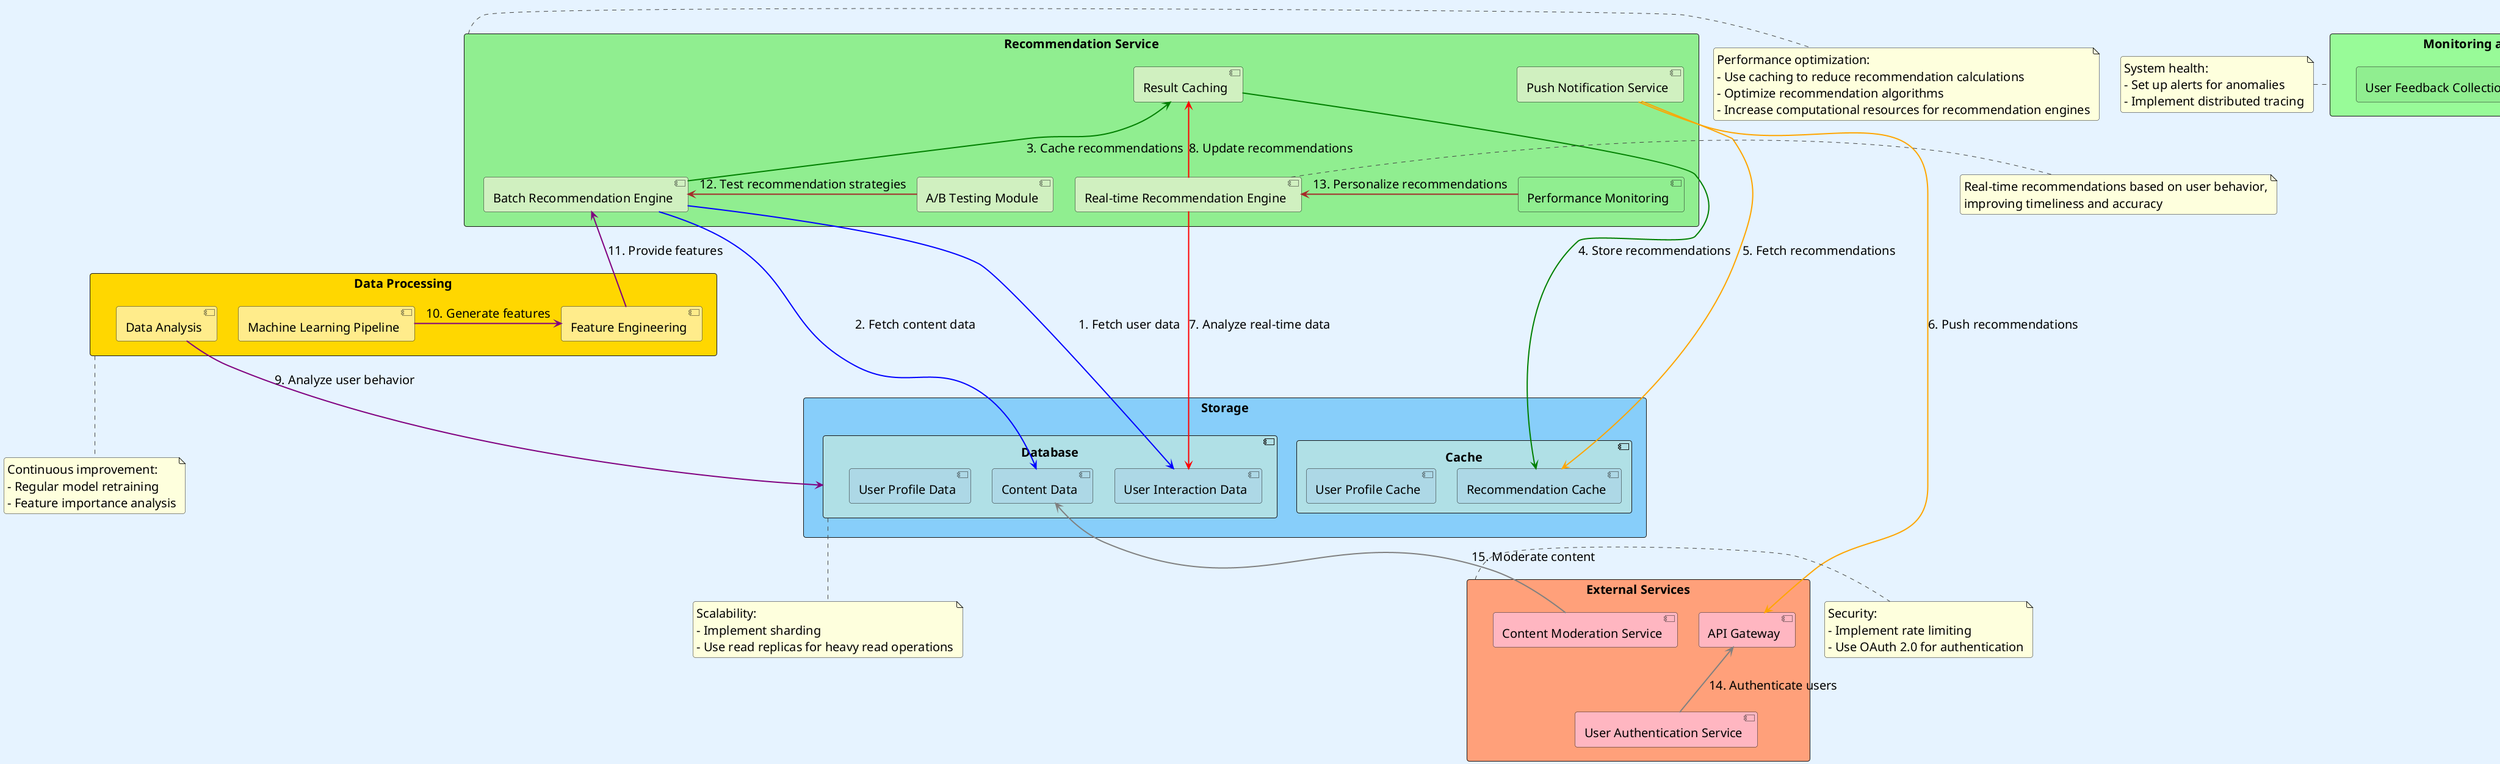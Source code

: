 @startuml Twitter_Recommendation_Service_Detailed

!pragma layout dot
allowmixing

skinparam backgroundColor #E6F3FF
skinparam shadowing false
skinparam RoundCorner 8
skinparam ArrowColor 454645
skinparam DefaultFontName Arial
skinparam DefaultFontSize 20

rectangle "Recommendation Service" as RecommendationService #90EE90 {
    component "Batch Recommendation Engine" as BRE #D0F0C0
    component "Real-time Recommendation Engine" as RRE #D0F0C0
    component "Result Caching" as REC #D0F0C0
    component "Push Notification Service" as PNS #D0F0C0
    component "A/B Testing Module" as ABT #D0F0C0
    component "Personalization Module" as PM #D0F0C0
}

rectangle "Data Processing" as DataProcessing #FFD700 {
    component "Data Analysis" as DataAnalysis #FFEC8B
    component "Machine Learning Pipeline" as MLP #FFEC8B
    component "Feature Engineering" as FE #FFEC8B
}

rectangle "Storage" as Storage #87CEFA {
    component "Cache" as Cache #B0E0E6 {
        component "Recommendation Cache" as RCache #ADD8E6
        component "User Profile Cache" as UPCache #ADD8E6
    }
    component "Database" as Database #B0E0E6 {
        component "User Interaction Data" as UID #ADD8E6
        component "Content Data" as CD #ADD8E6
        component "User Profile Data" as UPD #ADD8E6
    }
}

rectangle "External Services" as ExternalServices #FFA07A {
    component "API Gateway" as APIGateway #FFB6C1
    component "User Authentication Service" as UAS #FFB6C1
    component "Content Moderation Service" as CMS #FFB6C1
}

rectangle "Monitoring and Logging" as MonitoringLogging #98FB98 {
    component "Performance Monitoring" as PM #90EE90
    component "Error Logging" as EL #90EE90
    component "User Feedback Collection" as UFC #90EE90
}

' Connections
BRE -[#blue,thickness=2]down-> UID : 1. Fetch user data
BRE -[#blue,thickness=2]down-> CD : 2. Fetch content data
BRE -[#green,thickness=2]up-> REC : 3. Cache recommendations
REC -[#green,thickness=2]right-> RCache : 4. Store recommendations
PNS -[#orange,thickness=2]down-> RCache : 5. Fetch recommendations
PNS -[#orange,thickness=2]right-> APIGateway : 6. Push recommendations
RRE -[#red,thickness=2]down-> UID : 7. Analyze real-time data
RRE -[#red,thickness=2]up-> REC : 8. Update recommendations
DataAnalysis -[#purple,thickness=2]down-> Database : 9. Analyze user behavior
MLP -[#purple,thickness=2]right-> FE : 10. Generate features
FE -[#purple,thickness=2]up-> BRE : 11. Provide features
ABT -[#brown,thickness=2]left-> BRE : 12. Test recommendation strategies
PM -[#brown,thickness=2]left-> RRE : 13. Personalize recommendations
UAS -[#gray,thickness=2]up-> APIGateway : 14. Authenticate users
CMS -[#gray,thickness=2]up-> CD : 15. Moderate content

note right of RecommendationService
  Performance optimization:
  - Use caching to reduce recommendation calculations
  - Optimize recommendation algorithms
  - Increase computational resources for recommendation engines
end note

note right of RRE
  Real-time recommendations based on user behavior,
  improving timeliness and accuracy
end note

note bottom of Database
  Scalability:
  - Implement sharding
  - Use read replicas for heavy read operations
end note

note bottom of DataProcessing
  Continuous improvement:
  - Regular model retraining
  - Feature importance analysis
end note

note right of ExternalServices
  Security:
  - Implement rate limiting
  - Use OAuth 2.0 for authentication
end note

note left of MonitoringLogging
  System health:
  - Set up alerts for anomalies
  - Implement distributed tracing
end note

@enduml

